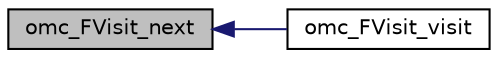 digraph "omc_FVisit_next"
{
  edge [fontname="Helvetica",fontsize="10",labelfontname="Helvetica",labelfontsize="10"];
  node [fontname="Helvetica",fontsize="10",shape=record];
  rankdir="LR";
  Node161 [label="omc_FVisit_next",height=0.2,width=0.4,color="black", fillcolor="grey75", style="filled", fontcolor="black"];
  Node161 -> Node162 [dir="back",color="midnightblue",fontsize="10",style="solid",fontname="Helvetica"];
  Node162 [label="omc_FVisit_visit",height=0.2,width=0.4,color="black", fillcolor="white", style="filled",URL="$d0/dbc/_f_visit_8h.html#a841ffa790d7ecca84b5ce7d7f0e7b093"];
}
